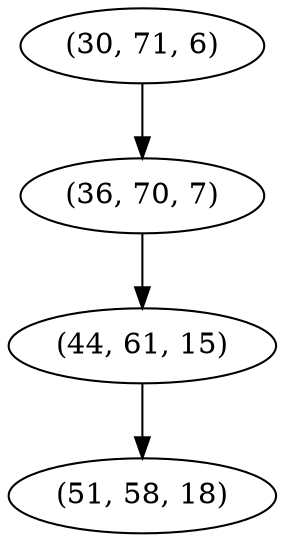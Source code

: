 digraph tree {
    "(30, 71, 6)";
    "(36, 70, 7)";
    "(44, 61, 15)";
    "(51, 58, 18)";
    "(30, 71, 6)" -> "(36, 70, 7)";
    "(36, 70, 7)" -> "(44, 61, 15)";
    "(44, 61, 15)" -> "(51, 58, 18)";
}
